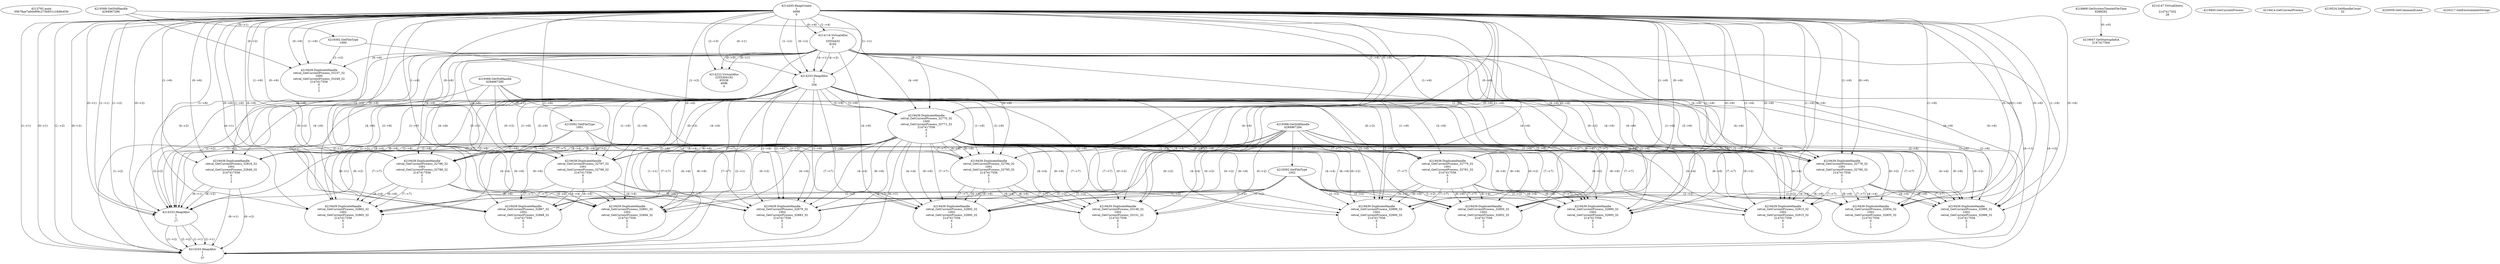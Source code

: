 // Global SCDG with merge call
digraph {
	0 [label="4213792.main
00b78ae7ab0ef08c275b651c18d6c639"]
	1 [label="4214265.HeapCreate
1
4096
0"]
	2 [label="4218869.GetSystemTimeAsFileTime
4288292"]
	3 [label="4214116.VirtualAlloc
0
33554432
8192
1"]
	1 -> 3 [label="(1-->4)"]
	1 -> 3 [label="(0-->4)"]
	4 [label="4214147.VirtualQuery

2147417352
28"]
	5 [label="4214222.VirtualAlloc
3255304192
65536
4096
4"]
	3 -> 5 [label="(0-->1)"]
	1 -> 5 [label="(2-->3)"]
	3 -> 5 [label="(0-->0)"]
	6 [label="4219047.GetStartupInfoA
2147417564"]
	2 -> 6 [label="(0-->0)"]
	7 [label="4219368.GetStdHandle
4294967286"]
	8 [label="4219392.GetFileType
1000"]
	7 -> 8 [label="(0-->1)"]
	9 [label="4219405.GetCurrentProcess
"]
	10 [label="4219414.GetCurrentProcess
"]
	11 [label="4219439.DuplicateHandle
retval_GetCurrentProcess_33157_32
1000
retval_GetCurrentProcess_33249_32
2147417556
0
1
2"]
	7 -> 11 [label="(0-->2)"]
	8 -> 11 [label="(1-->2)"]
	1 -> 11 [label="(1-->6)"]
	1 -> 11 [label="(0-->6)"]
	3 -> 11 [label="(4-->6)"]
	12 [label="4214333.HeapAlloc
1
1
256"]
	1 -> 12 [label="(1-->1)"]
	1 -> 12 [label="(0-->1)"]
	3 -> 12 [label="(4-->1)"]
	1 -> 12 [label="(1-->2)"]
	1 -> 12 [label="(0-->2)"]
	3 -> 12 [label="(4-->2)"]
	13 [label="4219439.DuplicateHandle
retval_GetCurrentProcess_32770_32
1000
retval_GetCurrentProcess_32771_32
2147417556
0
1
2"]
	7 -> 13 [label="(0-->2)"]
	8 -> 13 [label="(1-->2)"]
	1 -> 13 [label="(1-->6)"]
	1 -> 13 [label="(0-->6)"]
	3 -> 13 [label="(4-->6)"]
	12 -> 13 [label="(1-->6)"]
	12 -> 13 [label="(2-->6)"]
	14 [label="4219368.GetStdHandle
4294967285"]
	15 [label="4219392.GetFileType
1001"]
	14 -> 15 [label="(0-->1)"]
	16 [label="4219439.DuplicateHandle
retval_GetCurrentProcess_32816_32
1001
retval_GetCurrentProcess_32849_32
2147417556
0
1
2"]
	14 -> 16 [label="(0-->2)"]
	15 -> 16 [label="(1-->2)"]
	13 -> 16 [label="(4-->4)"]
	1 -> 16 [label="(1-->6)"]
	1 -> 16 [label="(0-->6)"]
	3 -> 16 [label="(4-->6)"]
	12 -> 16 [label="(1-->6)"]
	12 -> 16 [label="(2-->6)"]
	13 -> 16 [label="(6-->6)"]
	13 -> 16 [label="(7-->7)"]
	17 [label="4219368.GetStdHandle
4294967284"]
	18 [label="4219392.GetFileType
1002"]
	17 -> 18 [label="(0-->1)"]
	19 [label="4219524.SetHandleCount
32"]
	20 [label="4220059.GetCommandLineA
"]
	21 [label="4214333.HeapAlloc
1
1
17"]
	1 -> 21 [label="(1-->1)"]
	1 -> 21 [label="(0-->1)"]
	3 -> 21 [label="(4-->1)"]
	12 -> 21 [label="(1-->1)"]
	12 -> 21 [label="(2-->1)"]
	13 -> 21 [label="(6-->1)"]
	16 -> 21 [label="(6-->1)"]
	1 -> 21 [label="(1-->2)"]
	1 -> 21 [label="(0-->2)"]
	3 -> 21 [label="(4-->2)"]
	12 -> 21 [label="(1-->2)"]
	12 -> 21 [label="(2-->2)"]
	13 -> 21 [label="(6-->2)"]
	16 -> 21 [label="(6-->2)"]
	22 [label="4220217.GetEnvironmentStrings
"]
	23 [label="4214333.HeapAlloc
1
1
37"]
	1 -> 23 [label="(1-->1)"]
	1 -> 23 [label="(0-->1)"]
	3 -> 23 [label="(4-->1)"]
	12 -> 23 [label="(1-->1)"]
	12 -> 23 [label="(2-->1)"]
	13 -> 23 [label="(6-->1)"]
	16 -> 23 [label="(6-->1)"]
	21 -> 23 [label="(1-->1)"]
	21 -> 23 [label="(2-->1)"]
	1 -> 23 [label="(1-->2)"]
	1 -> 23 [label="(0-->2)"]
	3 -> 23 [label="(4-->2)"]
	12 -> 23 [label="(1-->2)"]
	12 -> 23 [label="(2-->2)"]
	13 -> 23 [label="(6-->2)"]
	16 -> 23 [label="(6-->2)"]
	21 -> 23 [label="(1-->2)"]
	21 -> 23 [label="(2-->2)"]
	24 [label="4219439.DuplicateHandle
retval_GetCurrentProcess_32797_32
1001
retval_GetCurrentProcess_32799_32
2147417556
0
1
2"]
	14 -> 24 [label="(0-->2)"]
	15 -> 24 [label="(1-->2)"]
	13 -> 24 [label="(4-->4)"]
	1 -> 24 [label="(1-->6)"]
	1 -> 24 [label="(0-->6)"]
	3 -> 24 [label="(4-->6)"]
	12 -> 24 [label="(1-->6)"]
	12 -> 24 [label="(2-->6)"]
	13 -> 24 [label="(6-->6)"]
	13 -> 24 [label="(7-->7)"]
	25 [label="4219439.DuplicateHandle
retval_GetCurrentProcess_32867_32
1002
retval_GetCurrentProcess_32868_32
2147417556
0
1
2"]
	17 -> 25 [label="(0-->2)"]
	18 -> 25 [label="(1-->2)"]
	13 -> 25 [label="(4-->4)"]
	24 -> 25 [label="(4-->4)"]
	1 -> 25 [label="(1-->6)"]
	1 -> 25 [label="(0-->6)"]
	3 -> 25 [label="(4-->6)"]
	12 -> 25 [label="(1-->6)"]
	12 -> 25 [label="(2-->6)"]
	13 -> 25 [label="(6-->6)"]
	24 -> 25 [label="(6-->6)"]
	13 -> 25 [label="(7-->7)"]
	24 -> 25 [label="(7-->7)"]
	26 [label="4219439.DuplicateHandle
retval_GetCurrentProcess_32778_32
1001
retval_GetCurrentProcess_32780_32
2147417556
0
1
2"]
	14 -> 26 [label="(0-->2)"]
	15 -> 26 [label="(1-->2)"]
	13 -> 26 [label="(4-->4)"]
	1 -> 26 [label="(1-->6)"]
	1 -> 26 [label="(0-->6)"]
	3 -> 26 [label="(4-->6)"]
	12 -> 26 [label="(1-->6)"]
	12 -> 26 [label="(2-->6)"]
	13 -> 26 [label="(6-->6)"]
	13 -> 26 [label="(7-->7)"]
	27 [label="4219439.DuplicateHandle
retval_GetCurrentProcess_32854_32
1002
retval_GetCurrentProcess_32855_32
2147417556
0
1
2"]
	17 -> 27 [label="(0-->2)"]
	18 -> 27 [label="(1-->2)"]
	13 -> 27 [label="(4-->4)"]
	26 -> 27 [label="(4-->4)"]
	1 -> 27 [label="(1-->6)"]
	1 -> 27 [label="(0-->6)"]
	3 -> 27 [label="(4-->6)"]
	12 -> 27 [label="(1-->6)"]
	12 -> 27 [label="(2-->6)"]
	13 -> 27 [label="(6-->6)"]
	26 -> 27 [label="(6-->6)"]
	13 -> 27 [label="(7-->7)"]
	26 -> 27 [label="(7-->7)"]
	28 [label="4219439.DuplicateHandle
retval_GetCurrentProcess_32779_32
1001
retval_GetCurrentProcess_32781_32
2147417556
0
1
2"]
	14 -> 28 [label="(0-->2)"]
	15 -> 28 [label="(1-->2)"]
	13 -> 28 [label="(4-->4)"]
	1 -> 28 [label="(1-->6)"]
	1 -> 28 [label="(0-->6)"]
	3 -> 28 [label="(4-->6)"]
	12 -> 28 [label="(1-->6)"]
	12 -> 28 [label="(2-->6)"]
	13 -> 28 [label="(6-->6)"]
	13 -> 28 [label="(7-->7)"]
	29 [label="4219439.DuplicateHandle
retval_GetCurrentProcess_32890_32
1002
retval_GetCurrentProcess_32893_32
2147417556
0
1
2"]
	17 -> 29 [label="(0-->2)"]
	18 -> 29 [label="(1-->2)"]
	13 -> 29 [label="(4-->4)"]
	28 -> 29 [label="(4-->4)"]
	1 -> 29 [label="(1-->6)"]
	1 -> 29 [label="(0-->6)"]
	3 -> 29 [label="(4-->6)"]
	12 -> 29 [label="(1-->6)"]
	12 -> 29 [label="(2-->6)"]
	13 -> 29 [label="(6-->6)"]
	28 -> 29 [label="(6-->6)"]
	13 -> 29 [label="(7-->7)"]
	28 -> 29 [label="(7-->7)"]
	30 [label="4219439.DuplicateHandle
retval_GetCurrentProcess_32786_32
1001
retval_GetCurrentProcess_32788_32
2147417556
0
1
2"]
	14 -> 30 [label="(0-->2)"]
	15 -> 30 [label="(1-->2)"]
	13 -> 30 [label="(4-->4)"]
	1 -> 30 [label="(1-->6)"]
	1 -> 30 [label="(0-->6)"]
	3 -> 30 [label="(4-->6)"]
	12 -> 30 [label="(1-->6)"]
	12 -> 30 [label="(2-->6)"]
	13 -> 30 [label="(6-->6)"]
	13 -> 30 [label="(7-->7)"]
	31 [label="4219439.DuplicateHandle
retval_GetCurrentProcess_32891_32
1002
retval_GetCurrentProcess_32894_32
2147417556
0
1
2"]
	17 -> 31 [label="(0-->2)"]
	18 -> 31 [label="(1-->2)"]
	13 -> 31 [label="(4-->4)"]
	30 -> 31 [label="(4-->4)"]
	1 -> 31 [label="(1-->6)"]
	1 -> 31 [label="(0-->6)"]
	3 -> 31 [label="(4-->6)"]
	12 -> 31 [label="(1-->6)"]
	12 -> 31 [label="(2-->6)"]
	13 -> 31 [label="(6-->6)"]
	30 -> 31 [label="(6-->6)"]
	13 -> 31 [label="(7-->7)"]
	30 -> 31 [label="(7-->7)"]
	32 [label="4219439.DuplicateHandle
retval_GetCurrentProcess_32899_32
1002
retval_GetCurrentProcess_32900_32
2147417556
0
1
2"]
	17 -> 32 [label="(0-->2)"]
	18 -> 32 [label="(1-->2)"]
	13 -> 32 [label="(4-->4)"]
	28 -> 32 [label="(4-->4)"]
	1 -> 32 [label="(1-->6)"]
	1 -> 32 [label="(0-->6)"]
	3 -> 32 [label="(4-->6)"]
	12 -> 32 [label="(1-->6)"]
	12 -> 32 [label="(2-->6)"]
	13 -> 32 [label="(6-->6)"]
	28 -> 32 [label="(6-->6)"]
	13 -> 32 [label="(7-->7)"]
	28 -> 32 [label="(7-->7)"]
	33 [label="4219439.DuplicateHandle
retval_GetCurrentProcess_32784_32
1001
retval_GetCurrentProcess_32795_32
2147417556
0
1
2"]
	14 -> 33 [label="(0-->2)"]
	15 -> 33 [label="(1-->2)"]
	13 -> 33 [label="(4-->4)"]
	1 -> 33 [label="(1-->6)"]
	1 -> 33 [label="(0-->6)"]
	3 -> 33 [label="(4-->6)"]
	12 -> 33 [label="(1-->6)"]
	12 -> 33 [label="(2-->6)"]
	13 -> 33 [label="(6-->6)"]
	13 -> 33 [label="(7-->7)"]
	34 [label="4219439.DuplicateHandle
retval_GetCurrentProcess_32892_32
1002
retval_GetCurrentProcess_32895_32
2147417556
0
1
2"]
	17 -> 34 [label="(0-->2)"]
	18 -> 34 [label="(1-->2)"]
	13 -> 34 [label="(4-->4)"]
	33 -> 34 [label="(4-->4)"]
	1 -> 34 [label="(1-->6)"]
	1 -> 34 [label="(0-->6)"]
	3 -> 34 [label="(4-->6)"]
	12 -> 34 [label="(1-->6)"]
	12 -> 34 [label="(2-->6)"]
	13 -> 34 [label="(6-->6)"]
	33 -> 34 [label="(6-->6)"]
	13 -> 34 [label="(7-->7)"]
	33 -> 34 [label="(7-->7)"]
	35 [label="4219439.DuplicateHandle
retval_GetCurrentProcess_32879_32
1002
retval_GetCurrentProcess_32883_32
2147417556
0
1
2"]
	17 -> 35 [label="(0-->2)"]
	18 -> 35 [label="(1-->2)"]
	13 -> 35 [label="(4-->4)"]
	24 -> 35 [label="(4-->4)"]
	1 -> 35 [label="(1-->6)"]
	1 -> 35 [label="(0-->6)"]
	3 -> 35 [label="(4-->6)"]
	12 -> 35 [label="(1-->6)"]
	12 -> 35 [label="(2-->6)"]
	13 -> 35 [label="(6-->6)"]
	24 -> 35 [label="(6-->6)"]
	13 -> 35 [label="(7-->7)"]
	24 -> 35 [label="(7-->7)"]
	36 [label="4219439.DuplicateHandle
retval_GetCurrentProcess_32913_32
1002
retval_GetCurrentProcess_32915_32
2147417556
0
1
2"]
	17 -> 36 [label="(0-->2)"]
	18 -> 36 [label="(1-->2)"]
	13 -> 36 [label="(4-->4)"]
	26 -> 36 [label="(4-->4)"]
	1 -> 36 [label="(1-->6)"]
	1 -> 36 [label="(0-->6)"]
	3 -> 36 [label="(4-->6)"]
	12 -> 36 [label="(1-->6)"]
	12 -> 36 [label="(2-->6)"]
	13 -> 36 [label="(6-->6)"]
	26 -> 36 [label="(6-->6)"]
	13 -> 36 [label="(7-->7)"]
	26 -> 36 [label="(7-->7)"]
	37 [label="4219439.DuplicateHandle
retval_GetCurrentProcess_32862_32
1002
retval_GetCurrentProcess_32865_32
2147417556
0
1
2"]
	17 -> 37 [label="(0-->2)"]
	18 -> 37 [label="(1-->2)"]
	13 -> 37 [label="(4-->4)"]
	30 -> 37 [label="(4-->4)"]
	1 -> 37 [label="(1-->6)"]
	1 -> 37 [label="(0-->6)"]
	3 -> 37 [label="(4-->6)"]
	12 -> 37 [label="(1-->6)"]
	12 -> 37 [label="(2-->6)"]
	13 -> 37 [label="(6-->6)"]
	30 -> 37 [label="(6-->6)"]
	13 -> 37 [label="(7-->7)"]
	30 -> 37 [label="(7-->7)"]
	38 [label="4219439.DuplicateHandle
retval_GetCurrentProcess_32850_32
1002
retval_GetCurrentProcess_32852_32
2147417556
0
1
2"]
	17 -> 38 [label="(0-->2)"]
	18 -> 38 [label="(1-->2)"]
	13 -> 38 [label="(4-->4)"]
	28 -> 38 [label="(4-->4)"]
	1 -> 38 [label="(1-->6)"]
	1 -> 38 [label="(0-->6)"]
	3 -> 38 [label="(4-->6)"]
	12 -> 38 [label="(1-->6)"]
	12 -> 38 [label="(2-->6)"]
	13 -> 38 [label="(6-->6)"]
	28 -> 38 [label="(6-->6)"]
	13 -> 38 [label="(7-->7)"]
	28 -> 38 [label="(7-->7)"]
	39 [label="4219439.DuplicateHandle
retval_GetCurrentProcess_32995_32
1002
retval_GetCurrentProcess_32998_32
2147417556
0
1
2"]
	17 -> 39 [label="(0-->2)"]
	18 -> 39 [label="(1-->2)"]
	13 -> 39 [label="(4-->4)"]
	26 -> 39 [label="(4-->4)"]
	1 -> 39 [label="(1-->6)"]
	1 -> 39 [label="(0-->6)"]
	3 -> 39 [label="(4-->6)"]
	12 -> 39 [label="(1-->6)"]
	12 -> 39 [label="(2-->6)"]
	13 -> 39 [label="(6-->6)"]
	26 -> 39 [label="(6-->6)"]
	13 -> 39 [label="(7-->7)"]
	26 -> 39 [label="(7-->7)"]
	40 [label="4219439.DuplicateHandle
retval_GetCurrentProcess_33149_32
1002
retval_GetCurrentProcess_33151_32
2147417556
0
1
2"]
	17 -> 40 [label="(0-->2)"]
	18 -> 40 [label="(1-->2)"]
	13 -> 40 [label="(4-->4)"]
	33 -> 40 [label="(4-->4)"]
	1 -> 40 [label="(1-->6)"]
	1 -> 40 [label="(0-->6)"]
	3 -> 40 [label="(4-->6)"]
	12 -> 40 [label="(1-->6)"]
	12 -> 40 [label="(2-->6)"]
	13 -> 40 [label="(6-->6)"]
	33 -> 40 [label="(6-->6)"]
	13 -> 40 [label="(7-->7)"]
	33 -> 40 [label="(7-->7)"]
}
